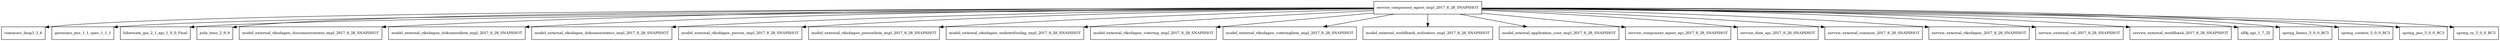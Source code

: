digraph service_component_agent_impl_2017_8_28_SNAPSHOT_dependencies {
  node [shape = box, fontsize=10.0];
  service_component_agent_impl_2017_8_28_SNAPSHOT -> commons_lang3_3_6;
  service_component_agent_impl_2017_8_28_SNAPSHOT -> geronimo_jms_1_1_spec_1_1_1;
  service_component_agent_impl_2017_8_28_SNAPSHOT -> hibernate_jpa_2_1_api_1_0_0_Final;
  service_component_agent_impl_2017_8_28_SNAPSHOT -> joda_time_2_9_9;
  service_component_agent_impl_2017_8_28_SNAPSHOT -> model_external_riksdagen_documentcontent_impl_2017_8_28_SNAPSHOT;
  service_component_agent_impl_2017_8_28_SNAPSHOT -> model_external_riksdagen_dokumentlista_impl_2017_8_28_SNAPSHOT;
  service_component_agent_impl_2017_8_28_SNAPSHOT -> model_external_riksdagen_dokumentstatus_impl_2017_8_28_SNAPSHOT;
  service_component_agent_impl_2017_8_28_SNAPSHOT -> model_external_riksdagen_person_impl_2017_8_28_SNAPSHOT;
  service_component_agent_impl_2017_8_28_SNAPSHOT -> model_external_riksdagen_personlista_impl_2017_8_28_SNAPSHOT;
  service_component_agent_impl_2017_8_28_SNAPSHOT -> model_external_riksdagen_utskottsforslag_impl_2017_8_28_SNAPSHOT;
  service_component_agent_impl_2017_8_28_SNAPSHOT -> model_external_riksdagen_votering_impl_2017_8_28_SNAPSHOT;
  service_component_agent_impl_2017_8_28_SNAPSHOT -> model_external_riksdagen_voteringlista_impl_2017_8_28_SNAPSHOT;
  service_component_agent_impl_2017_8_28_SNAPSHOT -> model_external_worldbank_indicators_impl_2017_8_28_SNAPSHOT;
  service_component_agent_impl_2017_8_28_SNAPSHOT -> model_internal_application_user_impl_2017_8_28_SNAPSHOT;
  service_component_agent_impl_2017_8_28_SNAPSHOT -> service_component_agent_api_2017_8_28_SNAPSHOT;
  service_component_agent_impl_2017_8_28_SNAPSHOT -> service_data_api_2017_8_28_SNAPSHOT;
  service_component_agent_impl_2017_8_28_SNAPSHOT -> service_external_common_2017_8_28_SNAPSHOT;
  service_component_agent_impl_2017_8_28_SNAPSHOT -> service_external_riksdagen_2017_8_28_SNAPSHOT;
  service_component_agent_impl_2017_8_28_SNAPSHOT -> service_external_val_2017_8_28_SNAPSHOT;
  service_component_agent_impl_2017_8_28_SNAPSHOT -> service_external_worldbank_2017_8_28_SNAPSHOT;
  service_component_agent_impl_2017_8_28_SNAPSHOT -> slf4j_api_1_7_25;
  service_component_agent_impl_2017_8_28_SNAPSHOT -> spring_beans_5_0_0_RC3;
  service_component_agent_impl_2017_8_28_SNAPSHOT -> spring_context_5_0_0_RC3;
  service_component_agent_impl_2017_8_28_SNAPSHOT -> spring_jms_5_0_0_RC3;
  service_component_agent_impl_2017_8_28_SNAPSHOT -> spring_tx_5_0_0_RC3;
}
